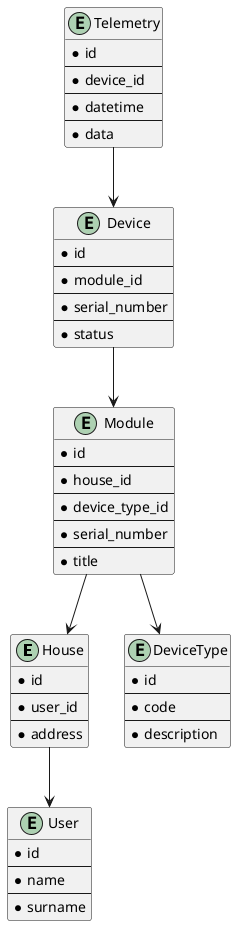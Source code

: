 @startuml ER-Diagram

entity House {
    * id
    --
    * user_id
    --
    * address
}

entity User {
    * id
    --
    * name
    --
    * surname
}

entity Module {
    * id
    --
    * house_id
    --
    * device_type_id
    --
    * serial_number
    ---
    * title
}

entity DeviceType {
    * id
    --
    * code
    --
    * description
}

entity Device {
    * id
    --
    * module_id
    --
    * serial_number
    --
    * status
}

entity Telemetry {
    * id
    --
    * device_id
    --
    * datetime
    --
    * data
}

Telemetry --> Device
House --> User
Module --> House
Module -->DeviceType
Device --> Module
@enduml
